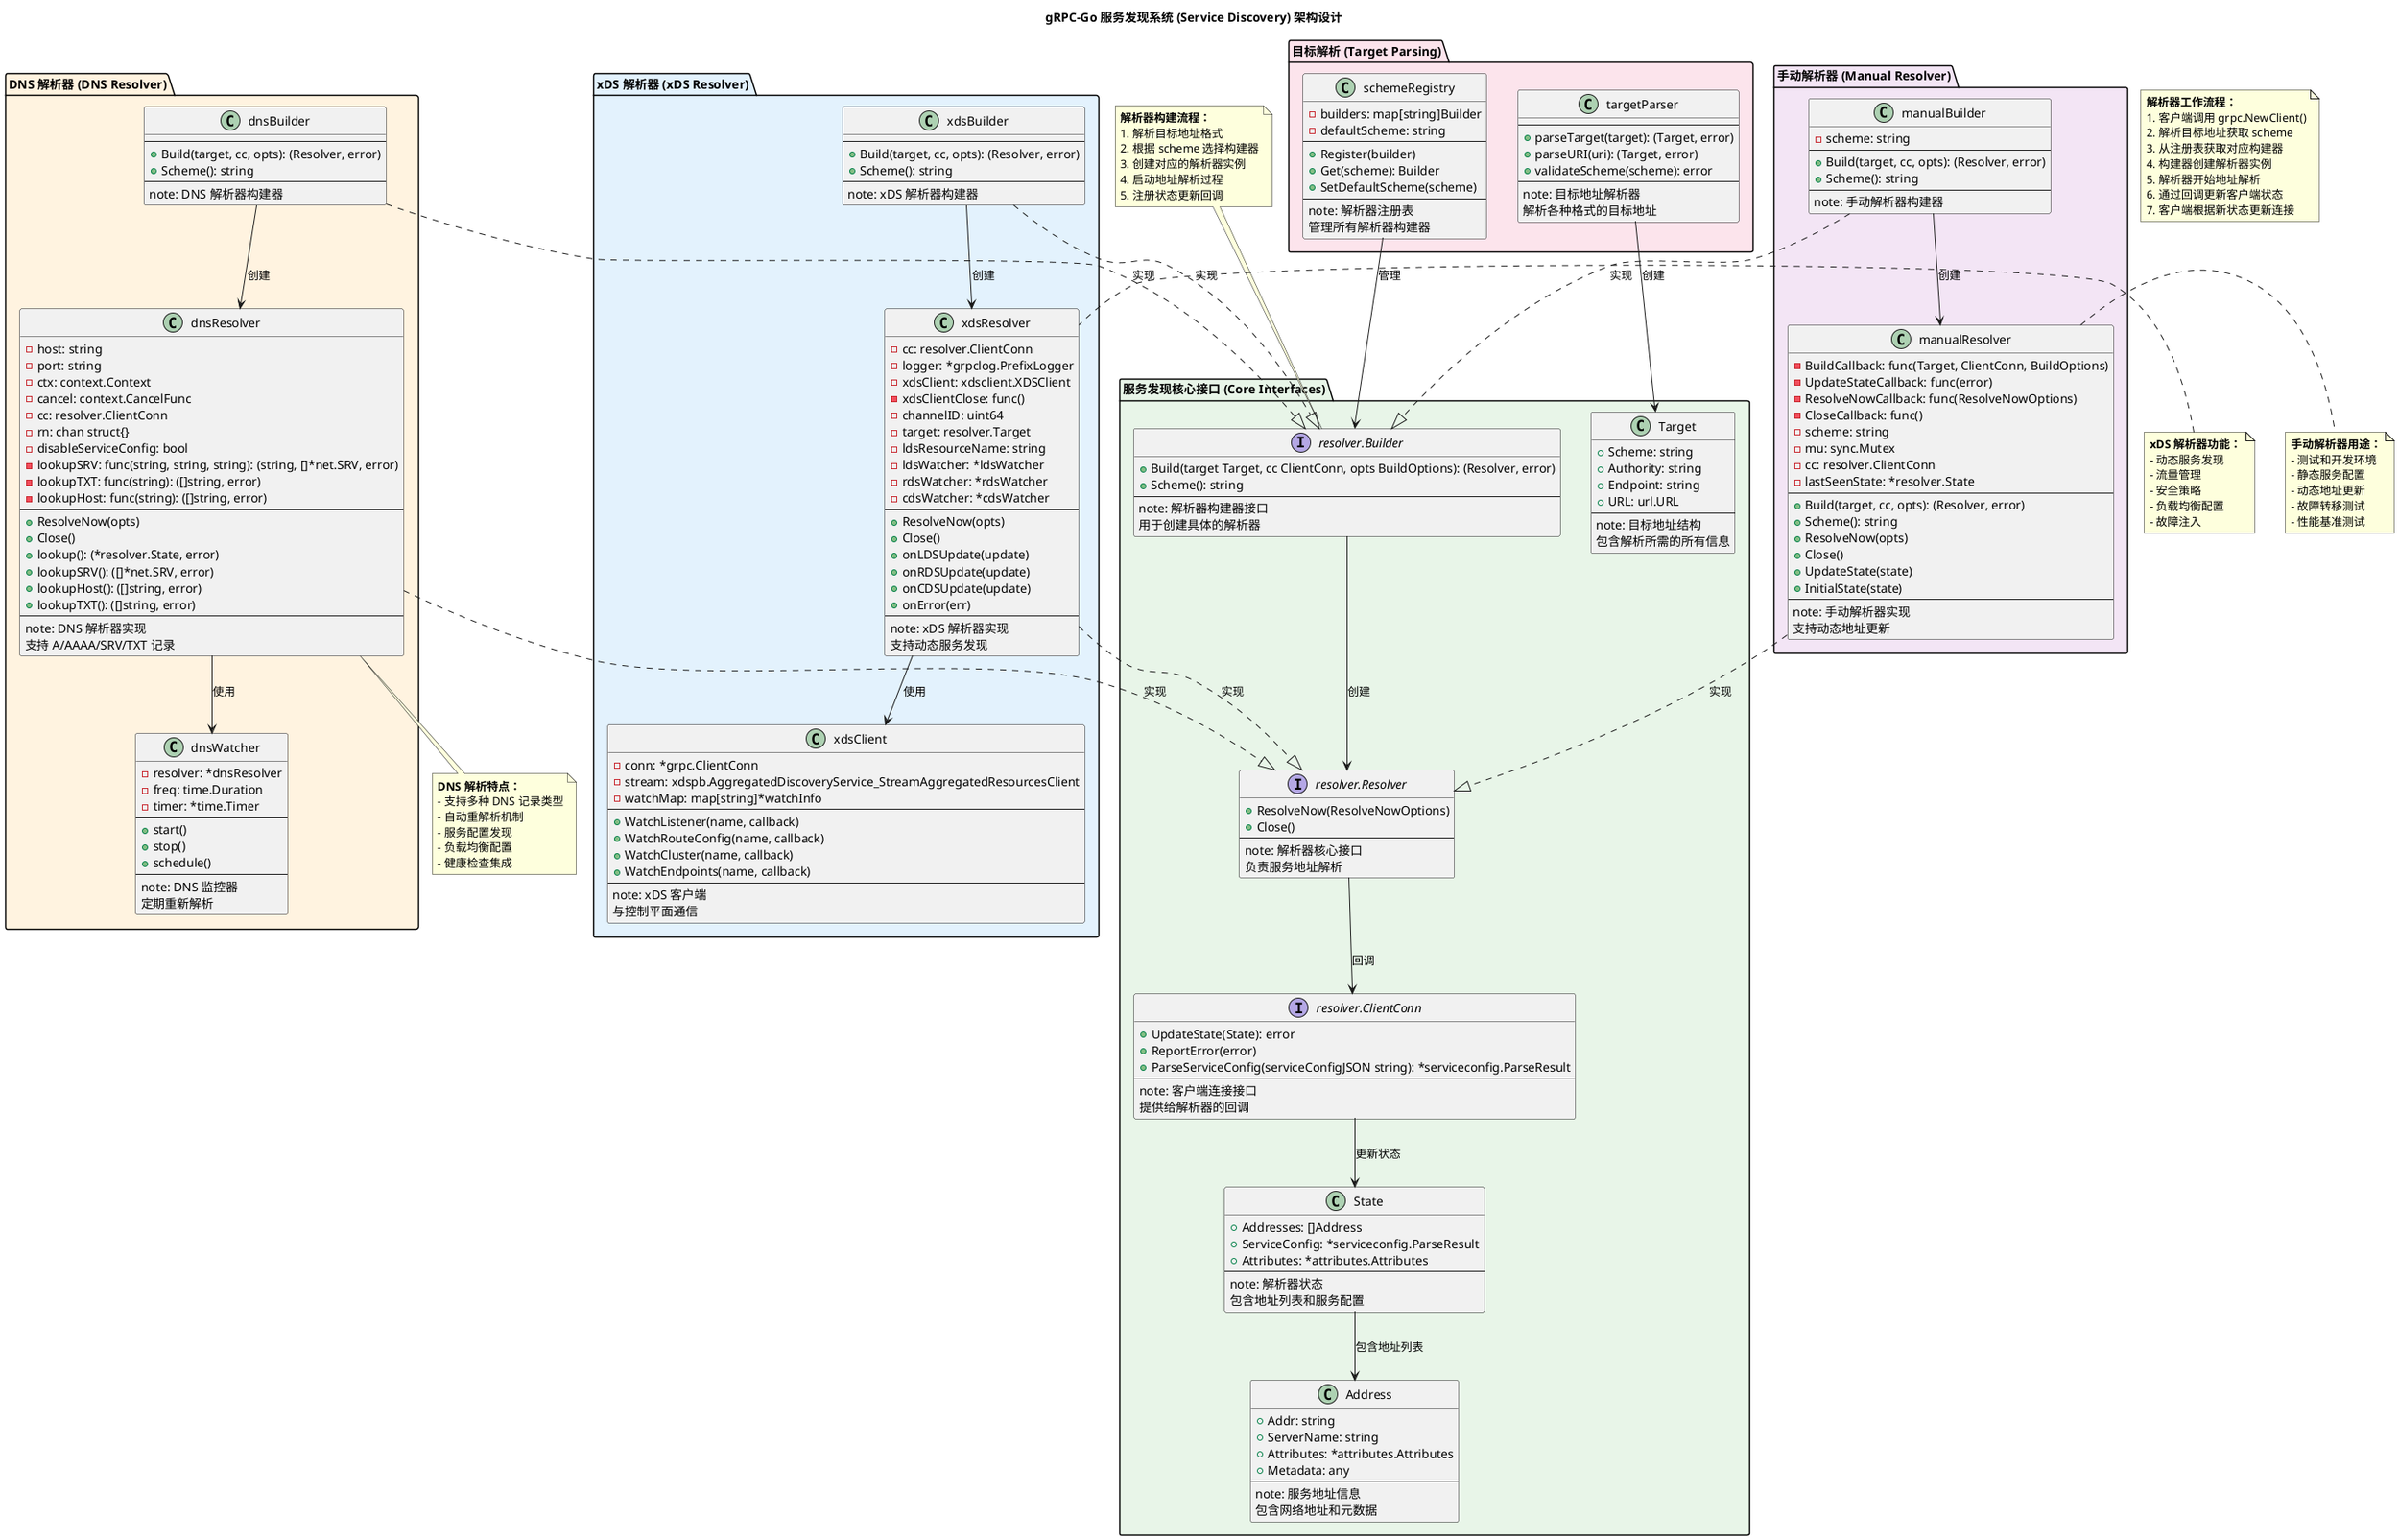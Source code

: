 @startuml 服务发现系统架构图

!define RECTANGLE class

title gRPC-Go 服务发现系统 (Service Discovery) 架构设计

' 定义颜色主题
!define RESOLVER_COLOR #E8F5E8
!define DNS_COLOR #FFF3E0
!define MANUAL_COLOR #F3E5F5
!define XDS_COLOR #E3F2FD
!define TARGET_COLOR #FCE4EC

package "服务发现核心接口 (Core Interfaces)" RESOLVER_COLOR {
    interface "resolver.Builder" as Builder {
        + Build(target Target, cc ClientConn, opts BuildOptions): (Resolver, error)
        + Scheme(): string
        --
        note: 解析器构建器接口\n用于创建具体的解析器
    }
    
    interface "resolver.Resolver" as Resolver {
        + ResolveNow(ResolveNowOptions)
        + Close()
        --
        note: 解析器核心接口\n负责服务地址解析
    }
    
    interface "resolver.ClientConn" as ClientConn {
        + UpdateState(State): error
        + ReportError(error)
        + ParseServiceConfig(serviceConfigJSON string): *serviceconfig.ParseResult
        --
        note: 客户端连接接口\n提供给解析器的回调
    }
    
    RECTANGLE Target {
        + Scheme: string
        + Authority: string
        + Endpoint: string
        + URL: url.URL
        --
        note: 目标地址结构\n包含解析所需的所有信息
    }
    
    RECTANGLE State {
        + Addresses: []Address
        + ServiceConfig: *serviceconfig.ParseResult
        + Attributes: *attributes.Attributes
        --
        note: 解析器状态\n包含地址列表和服务配置
    }
    
    RECTANGLE Address {
        + Addr: string
        + ServerName: string
        + Attributes: *attributes.Attributes
        + Metadata: any
        --
        note: 服务地址信息\n包含网络地址和元数据
    }
}

package "DNS 解析器 (DNS Resolver)" DNS_COLOR {
    RECTANGLE dnsBuilder {
        --
        + Build(target, cc, opts): (Resolver, error)
        + Scheme(): string
        --
        note: DNS 解析器构建器
    }
    
    RECTANGLE dnsResolver {
        - host: string
        - port: string
        - ctx: context.Context
        - cancel: context.CancelFunc
        - cc: resolver.ClientConn
        - rn: chan struct{}
        - disableServiceConfig: bool
        - lookupSRV: func(string, string, string): (string, []*net.SRV, error)
        - lookupTXT: func(string): ([]string, error)
        - lookupHost: func(string): ([]string, error)
        --
        + ResolveNow(opts)
        + Close()
        + lookup(): (*resolver.State, error)
        + lookupSRV(): ([]*net.SRV, error)
        + lookupHost(): ([]string, error)
        + lookupTXT(): ([]string, error)
        --
        note: DNS 解析器实现\n支持 A/AAAA/SRV/TXT 记录
    }
    
    RECTANGLE dnsWatcher {
        - resolver: *dnsResolver
        - freq: time.Duration
        - timer: *time.Timer
        --
        + start()
        + stop()
        + schedule()
        --
        note: DNS 监控器\n定期重新解析
    }
}

package "手动解析器 (Manual Resolver)" MANUAL_COLOR {
    RECTANGLE manualBuilder {
        - scheme: string
        --
        + Build(target, cc, opts): (Resolver, error)
        + Scheme(): string
        --
        note: 手动解析器构建器
    }
    
    RECTANGLE manualResolver {
        - BuildCallback: func(Target, ClientConn, BuildOptions)
        - UpdateStateCallback: func(error)
        - ResolveNowCallback: func(ResolveNowOptions)
        - CloseCallback: func()
        - scheme: string
        - mu: sync.Mutex
        - cc: resolver.ClientConn
        - lastSeenState: *resolver.State
        --
        + Build(target, cc, opts): (Resolver, error)
        + Scheme(): string
        + ResolveNow(opts)
        + Close()
        + UpdateState(state)
        + InitialState(state)
        --
        note: 手动解析器实现\n支持动态地址更新
    }
}

package "xDS 解析器 (xDS Resolver)" XDS_COLOR {
    RECTANGLE xdsBuilder {
        --
        + Build(target, cc, opts): (Resolver, error)
        + Scheme(): string
        --
        note: xDS 解析器构建器
    }
    
    RECTANGLE xdsResolver {
        - cc: resolver.ClientConn
        - logger: *grpclog.PrefixLogger
        - xdsClient: xdsclient.XDSClient
        - xdsClientClose: func()
        - channelID: uint64
        - target: resolver.Target
        - ldsResourceName: string
        - ldsWatcher: *ldsWatcher
        - rdsWatcher: *rdsWatcher
        - cdsWatcher: *cdsWatcher
        --
        + ResolveNow(opts)
        + Close()
        + onLDSUpdate(update)
        + onRDSUpdate(update)
        + onCDSUpdate(update)
        + onError(err)
        --
        note: xDS 解析器实现\n支持动态服务发现
    }
    
    RECTANGLE xdsClient {
        - conn: *grpc.ClientConn
        - stream: xdspb.AggregatedDiscoveryService_StreamAggregatedResourcesClient
        - watchMap: map[string]*watchInfo
        --
        + WatchListener(name, callback)
        + WatchRouteConfig(name, callback)
        + WatchCluster(name, callback)
        + WatchEndpoints(name, callback)
        --
        note: xDS 客户端\n与控制平面通信
    }
}

package "目标解析 (Target Parsing)" TARGET_COLOR {
    RECTANGLE targetParser {
        --
        + parseTarget(target): (Target, error)
        + parseURI(uri): (Target, error)
        + validateScheme(scheme): error
        --
        note: 目标地址解析器\n解析各种格式的目标地址
    }
    
    RECTANGLE schemeRegistry {
        - builders: map[string]Builder
        - defaultScheme: string
        --
        + Register(builder)
        + Get(scheme): Builder
        + SetDefaultScheme(scheme)
        --
        note: 解析器注册表\n管理所有解析器构建器
    }
}

' 定义关系
Builder --> Resolver : 创建
Resolver --> ClientConn : 回调
ClientConn --> State : 更新状态
State --> Address : 包含地址列表

' DNS 解析器关系
dnsBuilder ..|> Builder : 实现
dnsBuilder --> dnsResolver : 创建
dnsResolver ..|> Resolver : 实现
dnsResolver --> dnsWatcher : 使用

' 手动解析器关系
manualBuilder ..|> Builder : 实现
manualBuilder --> manualResolver : 创建
manualResolver ..|> Resolver : 实现

' xDS 解析器关系
xdsBuilder ..|> Builder : 实现
xdsBuilder --> xdsResolver : 创建
xdsResolver ..|> Resolver : 实现
xdsResolver --> xdsClient : 使用

' 注册表关系
schemeRegistry --> Builder : 管理
targetParser --> Target : 创建

' 注释说明
note top of Builder
  **解析器构建流程：**
  1. 解析目标地址格式
  2. 根据 scheme 选择构建器
  3. 创建对应的解析器实例
  4. 启动地址解析过程
  5. 注册状态更新回调
end note

note bottom of dnsResolver
  **DNS 解析特点：**
  - 支持多种 DNS 记录类型
  - 自动重解析机制
  - 服务配置发现
  - 负载均衡配置
  - 健康检查集成
end note

note right of manualResolver
  **手动解析器用途：**
  - 测试和开发环境
  - 静态服务配置
  - 动态地址更新
  - 故障转移测试
  - 性能基准测试
end note

note left of xdsResolver
  **xDS 解析器功能：**
  - 动态服务发现
  - 流量管理
  - 安全策略
  - 负载均衡配置
  - 故障注入
end note

' 时序图注释
note as N1
  **解析器工作流程：**
  1. 客户端调用 grpc.NewClient()
  2. 解析目标地址获取 scheme
  3. 从注册表获取对应构建器
  4. 构建器创建解析器实例
  5. 解析器开始地址解析
  6. 通过回调更新客户端状态
  7. 客户端根据新状态更新连接
end note

@enduml
